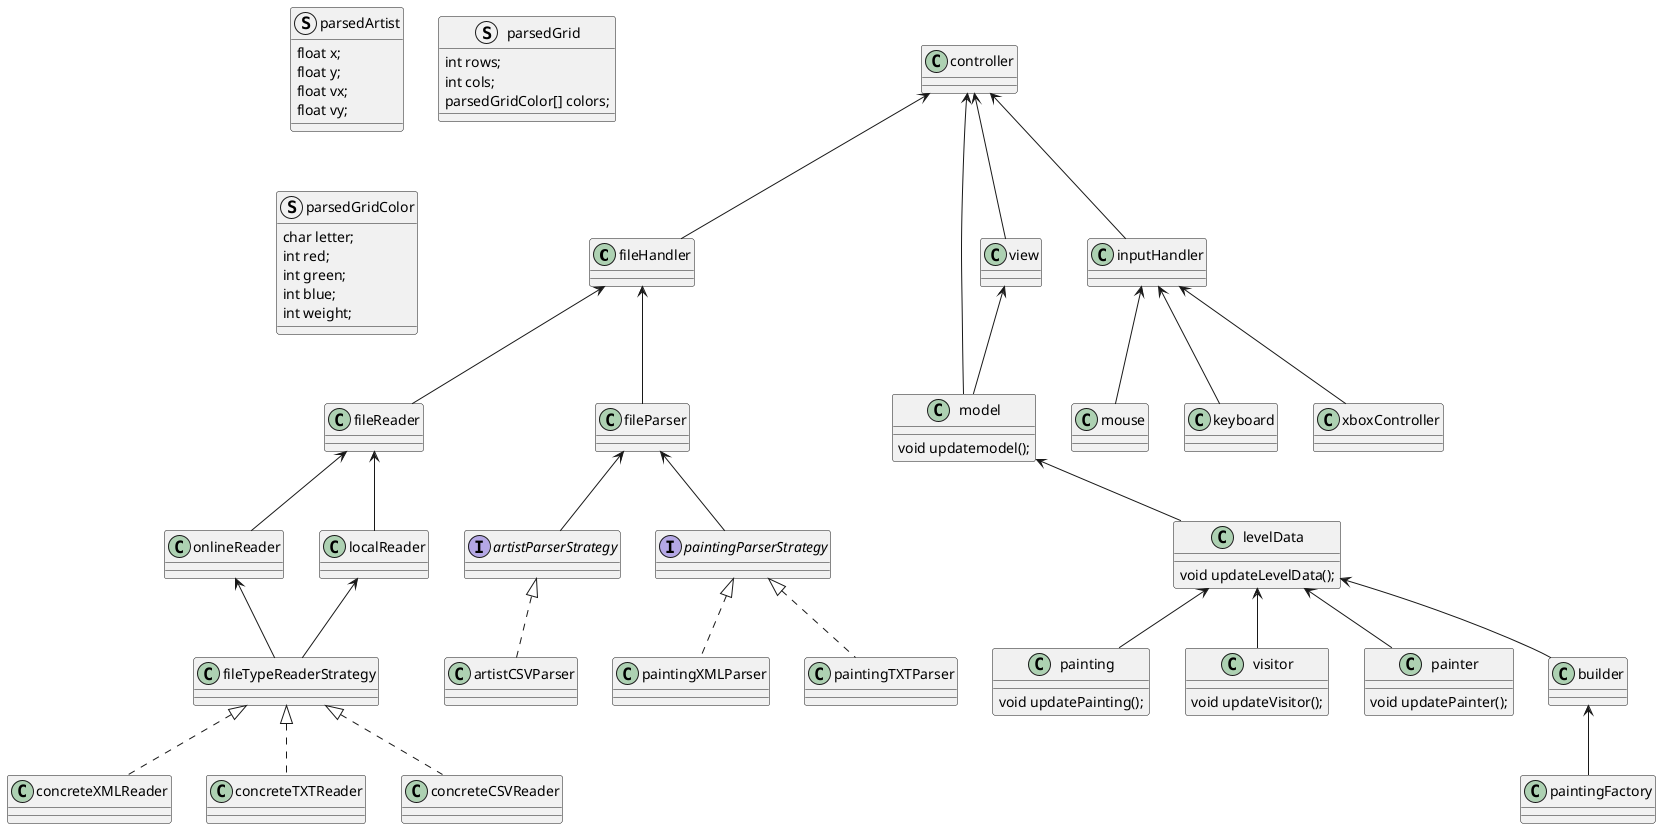 @startuml

class fileHandler {
}

class fileReader {
}

class fileParser {
}

interface artistParserStrategy {

}

interface paintingParserStrategy {

}


class artistCSVParser{ 
}

class paintingXMLParser {
}

class paintingTXTParser {
}

class onlineReader {

}

class localReader {
}

class concreteXMLReader {
}

class concreteTXTReader {
}

class concreteCSVReader {
}

class controller{

}

class model{
    void updatemodel();
}

class levelData{
    void updateLevelData();
}

class painting{
    void updatePainting();
}

class visitor{
    void updateVisitor();
}

class painter{
    void updatePainter();
}

class inputHandler{
}

class mouse{
    ' use 3rd party library to get mouse coordinates and translate to generic data
}

class keyboard{
    ' use 3rd party library to get keyboard input and translate to generic data
}

class xboxController{
    ' use 3rd party library to get xbox controller input and translate to generic data
}

class builder{}

class paintingFactory{}

class view{}

struct parsedArtist{
    float x;
    float y;
    float vx;
    float vy;
}

' vector<char> parsedPainting()

struct parsedGrid{
    int rows;
    int cols;
    parsedGridColor[] colors;

}

struct parsedGridColor{
    char letter;
    int red;
    int green;
    int blue;
    int weight;
}


controller <-- fileHandler
controller <-- model
controller <-- inputHandler
controller <-- view
view <-- model

' model
model <-- levelData
levelData <-- painting
levelData <-- visitor
levelData <-- painter

levelData <-- builder

builder <-- paintingFactory


' filehandler
fileHandler <-- fileReader

' Reader
fileReader <-- onlineReader
fileReader <-- localReader


onlineReader <-- fileTypeReaderStrategy
localReader <-- fileTypeReaderStrategy

fileTypeReaderStrategy <|.. concreteXMLReader
fileTypeReaderStrategy <|.. concreteTXTReader
fileTypeReaderStrategy <|.. concreteCSVReader

' Parser
fileHandler <-- fileParser
fileParser <-- artistParserStrategy
fileParser <-- paintingParserStrategy

artistParserStrategy <|.. artistCSVParser
paintingParserStrategy <|.. paintingTXTParser
paintingParserStrategy <|.. paintingXMLParser


' inputHandler
inputHandler <-- mouse
inputHandler <-- keyboard
inputHandler <-- xboxController
@enduml